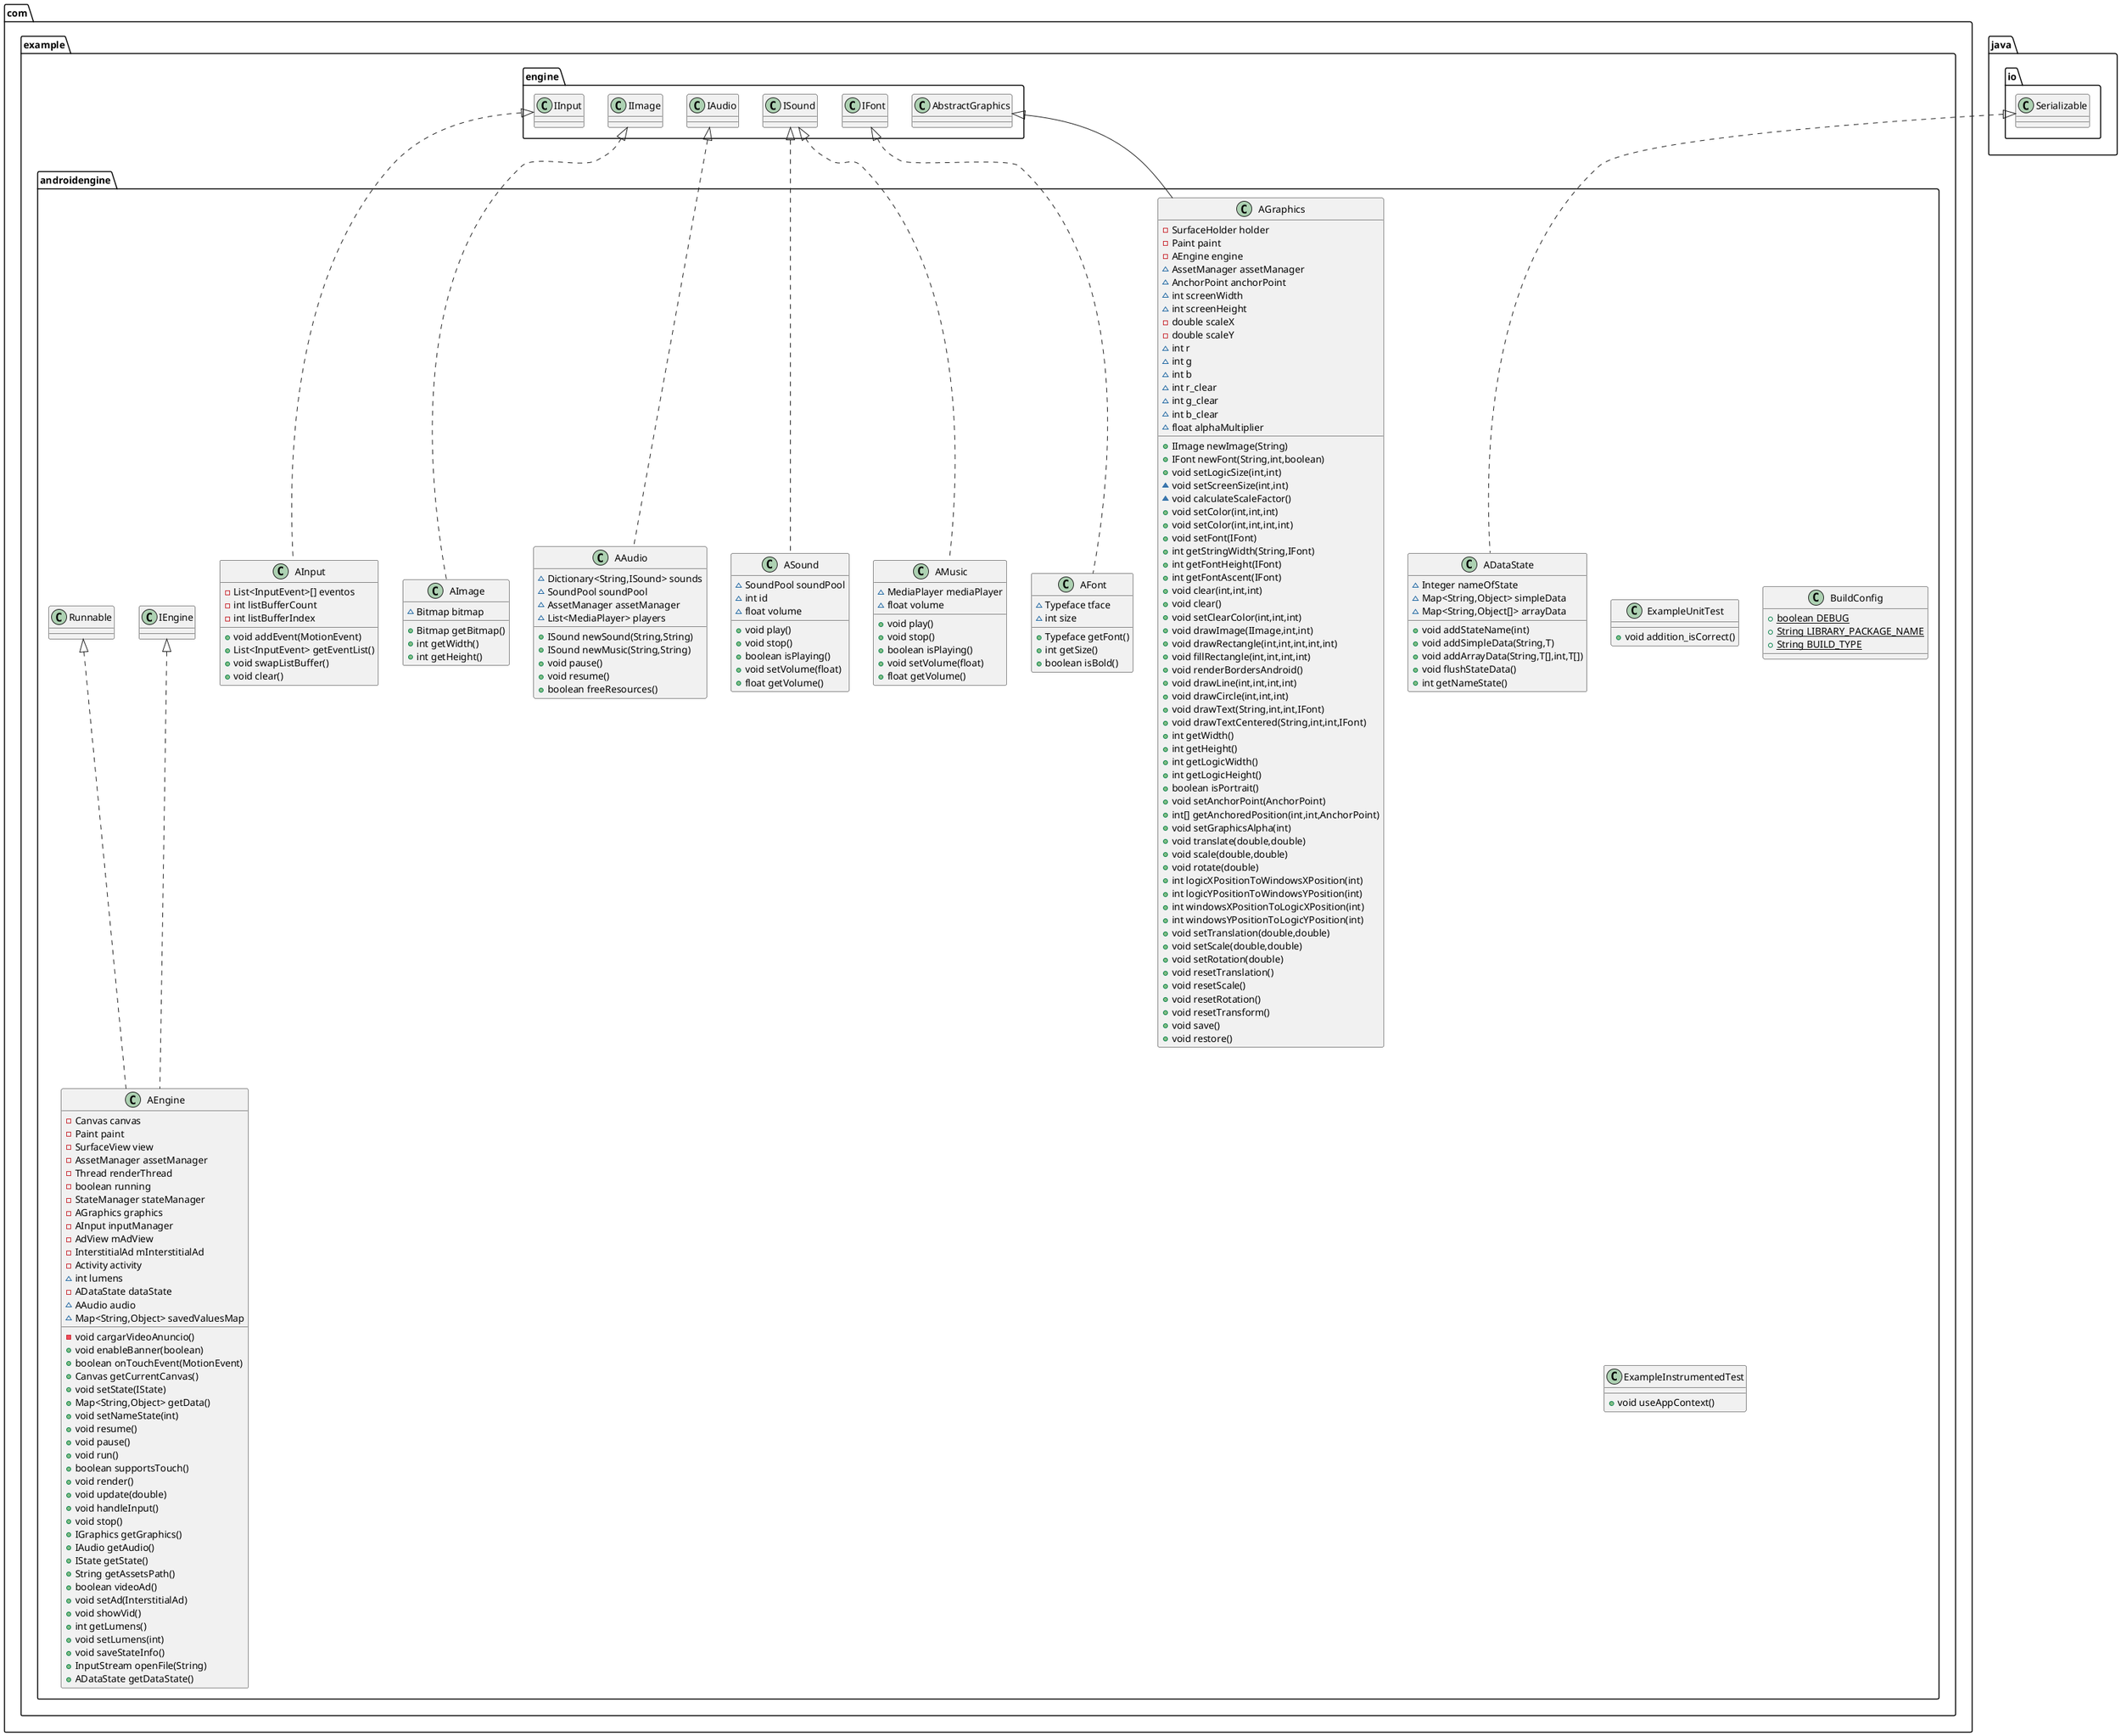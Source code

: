 @startuml
class com.example.androidengine.AImage {
~ Bitmap bitmap
+ Bitmap getBitmap()
+ int getWidth()
+ int getHeight()
}
class com.example.androidengine.ExampleUnitTest {
+ void addition_isCorrect()
}
class com.example.androidengine.BuildConfig {
+ {static} boolean DEBUG
+ {static} String LIBRARY_PACKAGE_NAME
+ {static} String BUILD_TYPE
}
class com.example.androidengine.ADataState {
~ Integer nameOfState
~ Map<String,Object> simpleData
~ Map<String,Object[]> arrayData
+ void addStateName(int)
+ void addSimpleData(String,T)
+ void addArrayData(String,T[],int,T[])
+ void flushStateData()
+ int getNameState()
}
class com.example.androidengine.AInput {
- List<InputEvent>[] eventos
- int listBufferCount
- int listBufferIndex
+ void addEvent(MotionEvent)
+ List<InputEvent> getEventList()
+ void swapListBuffer()
+ void clear()
}
class com.example.androidengine.AMusic {
~ MediaPlayer mediaPlayer
~ float volume
+ void play()
+ void stop()
+ boolean isPlaying()
+ void setVolume(float)
+ float getVolume()
}
class com.example.androidengine.AGraphics {
- SurfaceHolder holder
- Paint paint
- AEngine engine
~ AssetManager assetManager
~ AnchorPoint anchorPoint
~ int screenWidth
~ int screenHeight
- double scaleX
- double scaleY
~ int r
~ int g
~ int b
~ int r_clear
~ int g_clear
~ int b_clear
~ float alphaMultiplier
+ IImage newImage(String)
+ IFont newFont(String,int,boolean)
+ void setLogicSize(int,int)
~ void setScreenSize(int,int)
~ void calculateScaleFactor()
+ void setColor(int,int,int)
+ void setColor(int,int,int,int)
+ void setFont(IFont)
+ int getStringWidth(String,IFont)
+ int getFontHeight(IFont)
+ int getFontAscent(IFont)
+ void clear(int,int,int)
+ void clear()
+ void setClearColor(int,int,int)
+ void drawImage(IImage,int,int)
+ void drawRectangle(int,int,int,int,int)
+ void fillRectangle(int,int,int,int)
+ void renderBordersAndroid()
+ void drawLine(int,int,int,int)
+ void drawCircle(int,int,int)
+ void drawText(String,int,int,IFont)
+ void drawTextCentered(String,int,int,IFont)
+ int getWidth()
+ int getHeight()
+ int getLogicWidth()
+ int getLogicHeight()
+ boolean isPortrait()
+ void setAnchorPoint(AnchorPoint)
+ int[] getAnchoredPosition(int,int,AnchorPoint)
+ void setGraphicsAlpha(int)
+ void translate(double,double)
+ void scale(double,double)
+ void rotate(double)
+ int logicXPositionToWindowsXPosition(int)
+ int logicYPositionToWindowsYPosition(int)
+ int windowsXPositionToLogicXPosition(int)
+ int windowsYPositionToLogicYPosition(int)
+ void setTranslation(double,double)
+ void setScale(double,double)
+ void setRotation(double)
+ void resetTranslation()
+ void resetScale()
+ void resetRotation()
+ void resetTransform()
+ void save()
+ void restore()
}
class com.example.androidengine.ExampleInstrumentedTest {
+ void useAppContext()
}
class com.example.androidengine.AFont {
~ Typeface tface
~ int size
+ Typeface getFont()
+ int getSize()
+ boolean isBold()
}
class com.example.androidengine.AAudio {
~ Dictionary<String,ISound> sounds
~ SoundPool soundPool
~ AssetManager assetManager
~ List<MediaPlayer> players
+ ISound newSound(String,String)
+ ISound newMusic(String,String)
+ void pause()
+ void resume()
+ boolean freeResources()
}
class com.example.androidengine.ASound {
~ SoundPool soundPool
~ int id
~ float volume
+ void play()
+ void stop()
+ boolean isPlaying()
+ void setVolume(float)
+ float getVolume()
}
class com.example.androidengine.AEngine {
- Canvas canvas
- Paint paint
- SurfaceView view
- AssetManager assetManager
- Thread renderThread
- boolean running
- StateManager stateManager
- AGraphics graphics
- AInput inputManager
- AdView mAdView
- InterstitialAd mInterstitialAd
- Activity activity
~ int lumens
- ADataState dataState
~ AAudio audio
~ Map<String,Object> savedValuesMap
- void cargarVideoAnuncio()
+ void enableBanner(boolean)
+ boolean onTouchEvent(MotionEvent)
+ Canvas getCurrentCanvas()
+ void setState(IState)
+ Map<String,Object> getData()
+ void setNameState(int)
+ void resume()
+ void pause()
+ void run()
+ boolean supportsTouch()
+ void render()
+ void update(double)
+ void handleInput()
+ void stop()
+ IGraphics getGraphics()
+ IAudio getAudio()
+ IState getState()
+ String getAssetsPath()
+ boolean videoAd()
+ void setAd(InterstitialAd)
+ void showVid()
+ int getLumens()
+ void setLumens(int)
+ void saveStateInfo()
+ InputStream openFile(String)
+ ADataState getDataState()
}


com.example.engine.IImage <|.. com.example.androidengine.AImage
java.io.Serializable <|.. com.example.androidengine.ADataState
com.example.engine.IInput <|.. com.example.androidengine.AInput
com.example.engine.ISound <|.. com.example.androidengine.AMusic
com.example.engine.AbstractGraphics <|-- com.example.androidengine.AGraphics
com.example.engine.IFont <|.. com.example.androidengine.AFont
com.example.engine.IAudio <|.. com.example.androidengine.AAudio
com.example.engine.ISound <|.. com.example.androidengine.ASound
com.example.androidengine.IEngine <|.. com.example.androidengine.AEngine
com.example.androidengine.Runnable <|.. com.example.androidengine.AEngine
@enduml